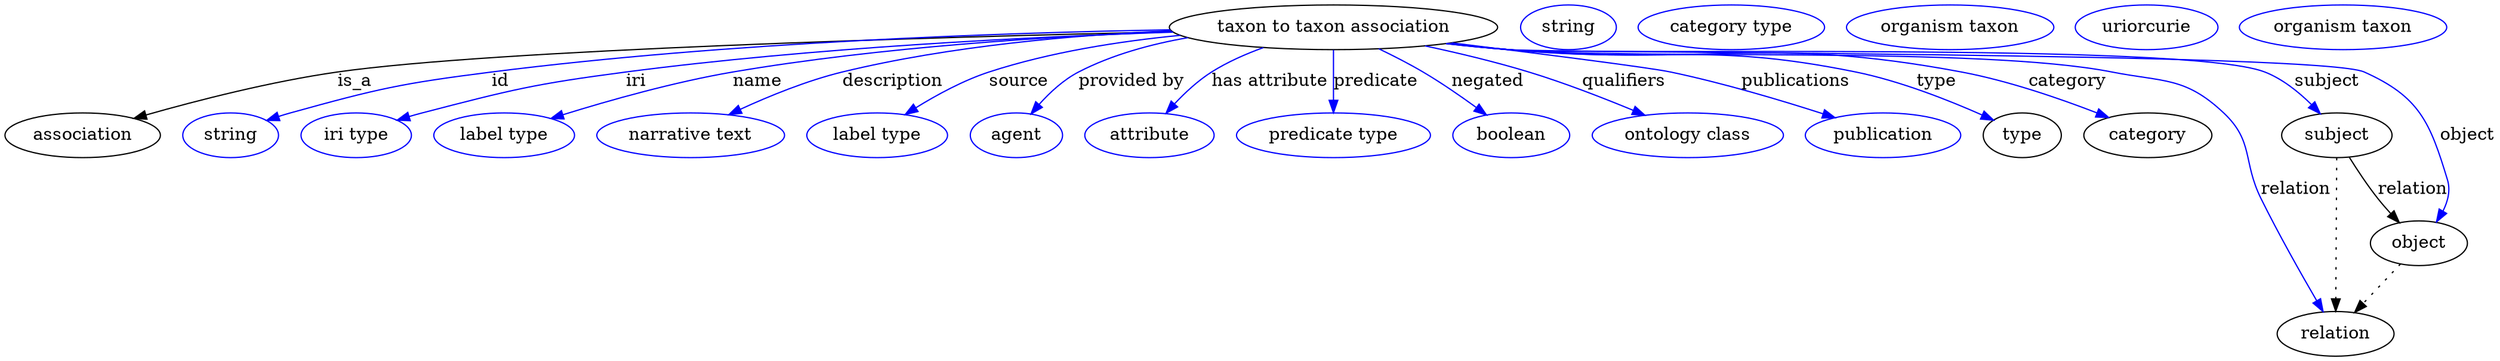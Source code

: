 digraph {
	graph [bb="0,0,2000.4,283"];
	node [label="\N"];
	"taxon to taxon association"	[height=0.5,
		label="taxon to taxon association",
		pos="1068.4,265",
		width=3.665];
	association	[height=0.5,
		pos="62.394,178",
		width=1.7332];
	"taxon to taxon association" -> association	[label=is_a,
		lp="281.39,221.5",
		pos="e,103.55,191.56 938.93,261.42 746.2,257.06 393.06,246.89 267.39,229 214.12,221.41 154.49,206.07 113.34,194.37"];
	id	[color=blue,
		height=0.5,
		label=string,
		pos="181.39,178",
		width=1.0652];
	"taxon to taxon association" -> id	[color=blue,
		label=id,
		lp="398.39,221.5",
		pos="e,210.38,190 937.15,263.01 800.38,260.62 580.1,252.96 391.39,229 318.5,219.74 300.2,215.65 229.39,196 226.29,195.14 223.09,194.17 \
219.89,193.16",
		style=solid];
	iri	[color=blue,
		height=0.5,
		label="iri type",
		pos="282.39,178",
		width=1.2277];
	"taxon to taxon association" -> iri	[color=blue,
		label=iri,
		lp="507.39,221.5",
		pos="e,315.31,190.19 939.39,261.1 823.74,257.31 649.67,248.65 499.39,229 425.67,219.36 407.35,214.72 335.39,196 332.02,195.12 328.54,\
194.15 325.06,193.14",
		style=solid];
	name	[color=blue,
		height=0.5,
		label="label type",
		pos="401.39,178",
		width=1.5707];
	"taxon to taxon association" -> name	[color=blue,
		label=name,
		lp="605.39,221.5",
		pos="e,438.98,191.51 938.94,261.39 841.21,257.79 704.12,249.24 585.39,229 538.27,220.97 485.75,206.08 448.93,194.64",
		style=solid];
	description	[color=blue,
		height=0.5,
		label="narrative text",
		pos="551.39,178",
		width=2.0943];
	"taxon to taxon association" -> description	[color=blue,
		label=description,
		lp="713.89,221.5",
		pos="e,582.12,194.62 937.82,262.25 860.08,258.79 760.02,250.08 673.39,229 645.05,222.1 614.69,209.68 591.35,198.95",
		style=solid];
	source	[color=blue,
		height=0.5,
		label="label type",
		pos="701.39,178",
		width=1.5707];
	"taxon to taxon association" -> source	[color=blue,
		label=source,
		lp="815.39,221.5",
		pos="e,723.95,194.74 945.18,258.53 896.37,253.78 840.34,245.02 791.39,229 770.76,222.24 749.43,210.64 732.73,200.31",
		style=solid];
	"provided by"	[color=blue,
		height=0.5,
		label=agent,
		pos="813.39,178",
		width=1.0291];
	"taxon to taxon association" -> "provided by"	[color=blue,
		label="provided by",
		lp="905.89,221.5",
		pos="e,825.1,195.15 951.34,256.65 921.48,251.44 890.25,242.89 863.39,229 851.3,222.74 840.3,212.52 831.71,202.94",
		style=solid];
	"has attribute"	[color=blue,
		height=0.5,
		label=attribute,
		pos="920.39,178",
		width=1.4443];
	"taxon to taxon association" -> "has attribute"	[color=blue,
		label="has attribute",
		lp="1017.4,221.5",
		pos="e,933.75,195.77 1012,248.64 997.82,243.52 983.07,237.02 970.39,229 959.48,222.09 949.1,212.42 940.65,203.42",
		style=solid];
	predicate	[color=blue,
		height=0.5,
		label="predicate type",
		pos="1068.4,178",
		width=2.1665];
	"taxon to taxon association" -> predicate	[color=blue,
		label=predicate,
		lp="1102.4,221.5",
		pos="e,1068.4,196.18 1068.4,246.8 1068.4,235.16 1068.4,219.55 1068.4,206.24",
		style=solid];
	negated	[color=blue,
		height=0.5,
		label=boolean,
		pos="1211.4,178",
		width=1.2999];
	"taxon to taxon association" -> negated	[color=blue,
		label=negated,
		lp="1192.4,221.5",
		pos="e,1191.5,194.34 1104.9,247.67 1116.4,242.12 1129.1,235.64 1140.4,229 1155,220.41 1170.4,209.75 1183.1,200.49",
		style=solid];
	qualifiers	[color=blue,
		height=0.5,
		label="ontology class",
		pos="1352.4,178",
		width=2.1304];
	"taxon to taxon association" -> qualifiers	[color=blue,
		label=qualifiers,
		lp="1301.9,221.5",
		pos="e,1318.1,194.17 1142.1,250.04 1168.6,244.38 1198.6,237.22 1225.4,229 1253.7,220.33 1284.6,208.22 1308.9,198.08",
		style=solid];
	publications	[color=blue,
		height=0.5,
		label=publication,
		pos="1509.4,178",
		width=1.7332];
	"taxon to taxon association" -> publications	[color=blue,
		label=publications,
		lp="1439.4,221.5",
		pos="e,1470.7,192.29 1163.6,252.45 1234.6,243.71 1322.2,232.61 1339.4,229 1381,220.24 1427.3,206.35 1461.1,195.43",
		style=solid];
	type	[height=0.5,
		pos="1621.4,178",
		width=0.86659];
	"taxon to taxon association" -> type	[color=blue,
		label=type,
		lp="1552.4,221.5",
		pos="e,1597.8,190.33 1160.8,252.11 1177,250.24 1193.7,248.45 1209.4,247 1332.7,235.59 1366.1,253.94 1487.4,229 1523.1,221.65 1562,206.26 \
1588.6,194.49",
		style=solid];
	category	[height=0.5,
		pos="1722.4,178",
		width=1.4263];
	"taxon to taxon association" -> category	[color=blue,
		label=category,
		lp="1657.9,221.5",
		pos="e,1690.9,192.31 1160.1,252 1176.5,250.12 1193.4,248.36 1209.4,247 1370.3,233.32 1413.6,258.82 1572.4,229 1610.2,221.9 1651.6,207.59 \
1681.3,196.09",
		style=solid];
	subject	[height=0.5,
		pos="1873.4,178",
		width=1.2277];
	"taxon to taxon association" -> subject	[color=blue,
		label=subject,
		lp="1865.4,221.5",
		pos="e,1860.1,195.36 1158.9,251.86 1175.7,249.96 1193,248.23 1209.4,247 1276.6,241.96 1752.6,253.4 1815.4,229 1829.6,223.48 1842.7,212.86 \
1852.9,202.82",
		style=solid];
	relation	[height=0.5,
		pos="1872.4,18",
		width=1.2999];
	"taxon to taxon association" -> relation	[color=blue,
		label=relation,
		lp="1840.4,134.5",
		pos="e,1862.3,35.935 1159.3,251.92 1175.9,250.03 1193.2,248.28 1209.4,247 1316.7,238.55 1587.8,249.97 1693.4,229 1734.8,220.78 1751.8,\
225 1782.4,196 1806.7,173.01 1797.6,156.98 1812.4,127 1826.5,98.351 1844.5,66.477 1857.1,44.83",
		style=solid];
	object	[height=0.5,
		pos="1939.4,91",
		width=1.0832];
	"taxon to taxon association" -> object	[color=blue,
		label=object,
		lp="1978.4,178",
		pos="e,1953.6,108.22 1158.9,251.81 1175.7,249.92 1193,248.2 1209.4,247 1247.4,244.22 1860.6,244.6 1895.4,229 1939.9,209.04 1948.3,188.71 \
1962.4,142 1964.9,133.59 1962.7,124.76 1958.8,116.91",
		style=solid];
	association_type	[color=blue,
		height=0.5,
		label=string,
		pos="1256.4,265",
		width=1.0652];
	association_category	[color=blue,
		height=0.5,
		label="category type",
		pos="1387.4,265",
		width=2.0762];
	subject -> relation	[pos="e,1872.5,36.188 1873.3,159.79 1873.1,132.48 1872.8,78.994 1872.6,46.38",
		style=dotted];
	subject -> object	[label=relation,
		lp="1934.4,134.5",
		pos="e,1923.7,107.51 1883.4,160.29 1889.6,150.33 1898,137.6 1906.4,127 1909.6,122.93 1913.2,118.77 1916.8,114.81"];
	"taxon to taxon association_subject"	[color=blue,
		height=0.5,
		label="organism taxon",
		pos="1563.4,265",
		width=2.3109];
	"taxon to taxon association_relation"	[color=blue,
		height=0.5,
		label=uriorcurie,
		pos="1721.4,265",
		width=1.5887];
	object -> relation	[pos="e,1887.7,35.205 1924.5,74.243 1915.8,64.997 1904.6,53.132 1894.8,42.769",
		style=dotted];
	"taxon to taxon association_object"	[color=blue,
		height=0.5,
		label="organism taxon",
		pos="1879.4,265",
		width=2.3109];
}
